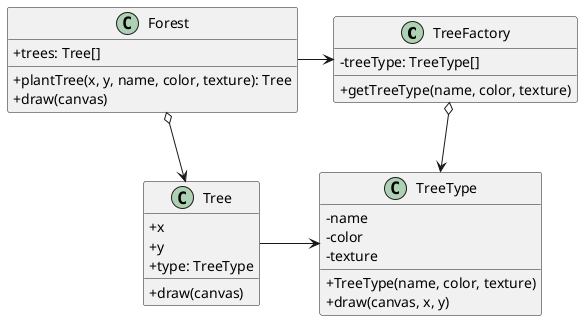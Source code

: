 @startuml Flyweight Pseudocode
skinparam ClassAttributeIconSize 0

class TreeFactory {
  - treeType: TreeType[]
  + getTreeType(name, color, texture)
}

class TreeType {
  - name
  - color
  - texture
  + TreeType(name, color, texture)
  + draw(canvas, x, y)
}

class Forest {
  + trees: Tree[]
  + plantTree(x, y, name, color, texture): Tree
  + draw(canvas)
}

class Tree {
  + x
  + y
  + type: TreeType
  + draw(canvas)
}

Forest -> TreeFactory

TreeFactory o--> TreeType
Forest o--> Tree
Tree -> TreeType


@enduml